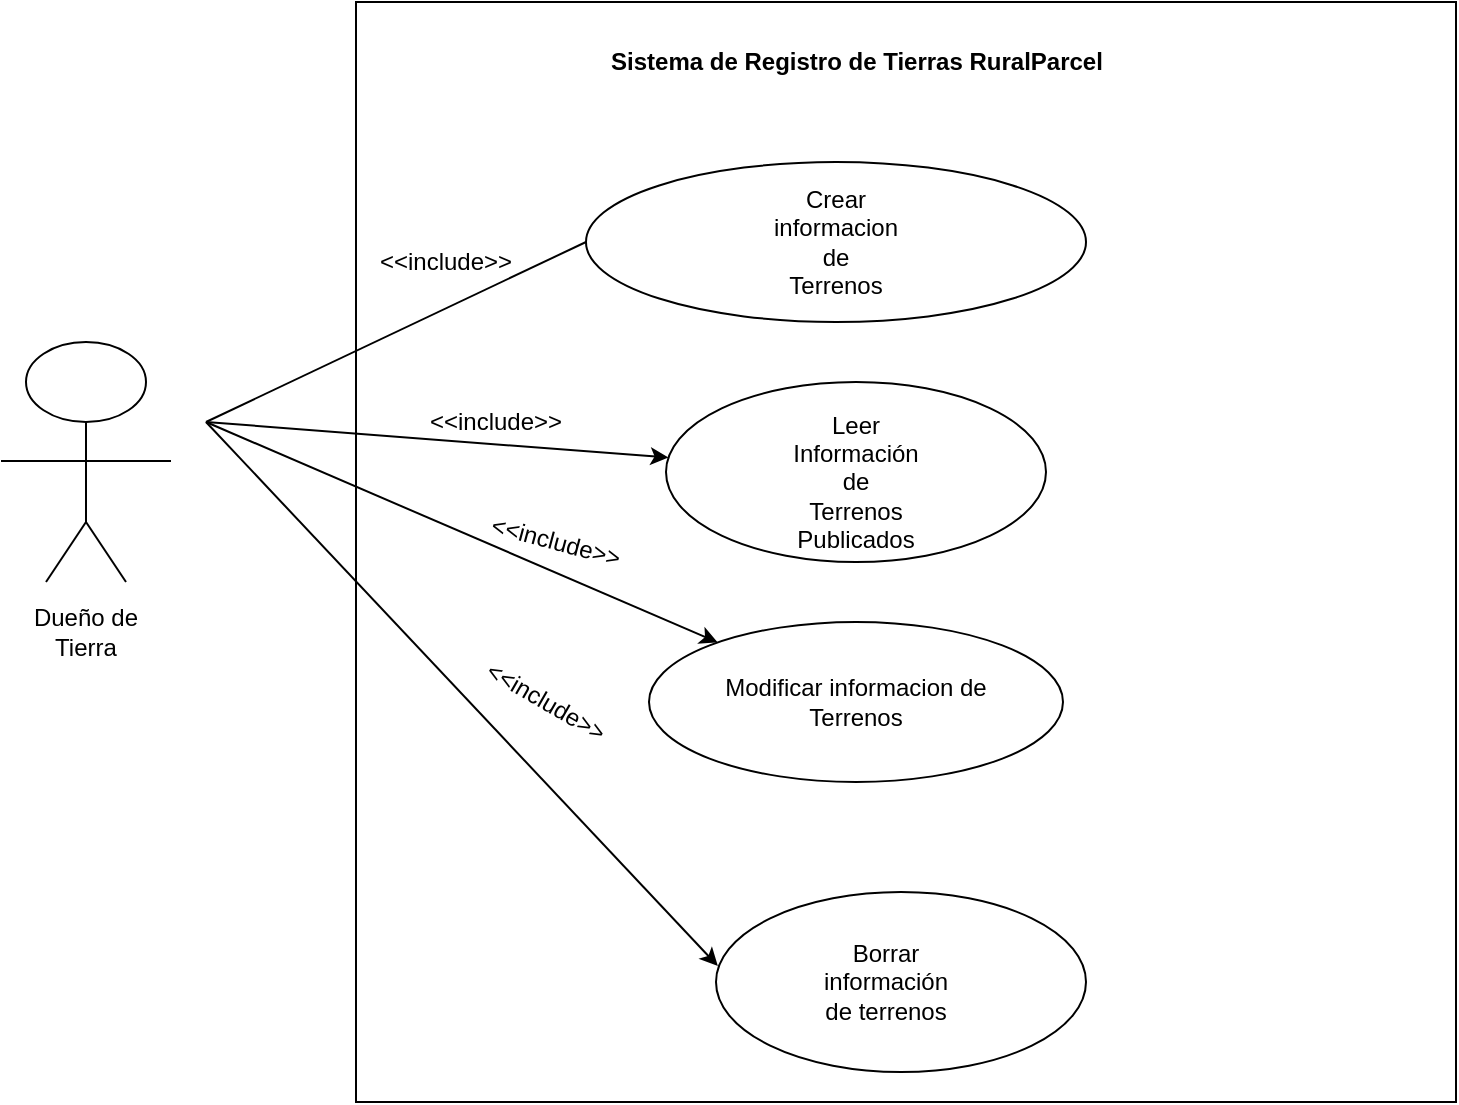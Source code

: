 <mxfile version="15.1.4" type="github">
  <diagram id="K_8a-KqTYjxQA_pJNoDS" name="Page-1">
    <mxGraphModel dx="862" dy="482" grid="1" gridSize="10" guides="1" tooltips="1" connect="1" arrows="1" fold="1" page="1" pageScale="1" pageWidth="827" pageHeight="1169" math="0" shadow="0">
      <root>
        <mxCell id="0" />
        <mxCell id="1" parent="0" />
        <mxCell id="s_MysRaoNxifnZuGbMhe-1" value="" style="whiteSpace=wrap;html=1;aspect=fixed;" vertex="1" parent="1">
          <mxGeometry x="255" y="30" width="550" height="550" as="geometry" />
        </mxCell>
        <mxCell id="s_MysRaoNxifnZuGbMhe-2" value="&lt;b&gt;Sistema de Registro de Tierras RuralParcel&lt;/b&gt;" style="text;html=1;strokeColor=none;fillColor=none;align=center;verticalAlign=middle;whiteSpace=wrap;rounded=0;" vertex="1" parent="1">
          <mxGeometry x="372.5" y="40" width="265" height="40" as="geometry" />
        </mxCell>
        <mxCell id="s_MysRaoNxifnZuGbMhe-3" value="" style="ellipse;whiteSpace=wrap;html=1;" vertex="1" parent="1">
          <mxGeometry x="370" y="110" width="250" height="80" as="geometry" />
        </mxCell>
        <mxCell id="s_MysRaoNxifnZuGbMhe-7" value="" style="ellipse;whiteSpace=wrap;html=1;" vertex="1" parent="1">
          <mxGeometry x="410" y="220" width="190" height="90" as="geometry" />
        </mxCell>
        <mxCell id="s_MysRaoNxifnZuGbMhe-14" value="" style="ellipse;whiteSpace=wrap;html=1;" vertex="1" parent="1">
          <mxGeometry x="401.5" y="340" width="207" height="80" as="geometry" />
        </mxCell>
        <mxCell id="s_MysRaoNxifnZuGbMhe-15" value="Modificar informacion de Terrenos" style="text;html=1;strokeColor=none;fillColor=none;align=center;verticalAlign=middle;whiteSpace=wrap;rounded=0;" vertex="1" parent="1">
          <mxGeometry x="435" y="370" width="140" height="20" as="geometry" />
        </mxCell>
        <mxCell id="s_MysRaoNxifnZuGbMhe-18" value="" style="ellipse;whiteSpace=wrap;html=1;" vertex="1" parent="1">
          <mxGeometry x="90" y="200" width="60" height="40" as="geometry" />
        </mxCell>
        <mxCell id="s_MysRaoNxifnZuGbMhe-19" value="" style="endArrow=none;html=1;entryX=0.5;entryY=1;entryDx=0;entryDy=0;" edge="1" parent="1" target="s_MysRaoNxifnZuGbMhe-18">
          <mxGeometry width="50" height="50" relative="1" as="geometry">
            <mxPoint x="120" y="290" as="sourcePoint" />
            <mxPoint x="150" y="240" as="targetPoint" />
          </mxGeometry>
        </mxCell>
        <mxCell id="s_MysRaoNxifnZuGbMhe-20" value="" style="endArrow=none;html=1;" edge="1" parent="1">
          <mxGeometry width="50" height="50" relative="1" as="geometry">
            <mxPoint x="77.5" y="259.5" as="sourcePoint" />
            <mxPoint x="162.5" y="259.5" as="targetPoint" />
          </mxGeometry>
        </mxCell>
        <mxCell id="s_MysRaoNxifnZuGbMhe-21" value="" style="endArrow=none;html=1;" edge="1" parent="1">
          <mxGeometry width="50" height="50" relative="1" as="geometry">
            <mxPoint x="100" y="320" as="sourcePoint" />
            <mxPoint x="120" y="290" as="targetPoint" />
          </mxGeometry>
        </mxCell>
        <mxCell id="s_MysRaoNxifnZuGbMhe-22" value="" style="endArrow=none;html=1;" edge="1" parent="1">
          <mxGeometry width="50" height="50" relative="1" as="geometry">
            <mxPoint x="140" y="320" as="sourcePoint" />
            <mxPoint x="120" y="290" as="targetPoint" />
          </mxGeometry>
        </mxCell>
        <mxCell id="s_MysRaoNxifnZuGbMhe-23" value="" style="endArrow=none;html=1;entryX=0;entryY=0.5;entryDx=0;entryDy=0;" edge="1" parent="1" target="s_MysRaoNxifnZuGbMhe-3">
          <mxGeometry width="50" height="50" relative="1" as="geometry">
            <mxPoint x="180" y="240" as="sourcePoint" />
            <mxPoint x="230" y="190" as="targetPoint" />
            <Array as="points" />
          </mxGeometry>
        </mxCell>
        <mxCell id="s_MysRaoNxifnZuGbMhe-35" value="Dueño de Tierra" style="text;html=1;strokeColor=none;fillColor=none;align=center;verticalAlign=middle;whiteSpace=wrap;rounded=0;" vertex="1" parent="1">
          <mxGeometry x="90" y="330" width="60" height="30" as="geometry" />
        </mxCell>
        <mxCell id="s_MysRaoNxifnZuGbMhe-36" value="Crear informacion de Terrenos" style="text;html=1;strokeColor=none;fillColor=none;align=center;verticalAlign=middle;whiteSpace=wrap;rounded=0;" vertex="1" parent="1">
          <mxGeometry x="475" y="140" width="40" height="20" as="geometry" />
        </mxCell>
        <mxCell id="s_MysRaoNxifnZuGbMhe-38" value="" style="ellipse;whiteSpace=wrap;html=1;" vertex="1" parent="1">
          <mxGeometry x="435" y="475" width="185" height="90" as="geometry" />
        </mxCell>
        <mxCell id="s_MysRaoNxifnZuGbMhe-39" value="Borrar información de terrenos" style="text;html=1;strokeColor=none;fillColor=none;align=center;verticalAlign=middle;whiteSpace=wrap;rounded=0;" vertex="1" parent="1">
          <mxGeometry x="500" y="510" width="40" height="20" as="geometry" />
        </mxCell>
        <mxCell id="s_MysRaoNxifnZuGbMhe-48" value="Leer Información de Terrenos Publicados" style="text;html=1;strokeColor=none;fillColor=none;align=center;verticalAlign=middle;whiteSpace=wrap;rounded=0;" vertex="1" parent="1">
          <mxGeometry x="485" y="260" width="40" height="20" as="geometry" />
        </mxCell>
        <mxCell id="s_MysRaoNxifnZuGbMhe-53" value="" style="endArrow=classic;html=1;" edge="1" parent="1" target="s_MysRaoNxifnZuGbMhe-7">
          <mxGeometry width="50" height="50" relative="1" as="geometry">
            <mxPoint x="180" y="240" as="sourcePoint" />
            <mxPoint x="220" y="230" as="targetPoint" />
          </mxGeometry>
        </mxCell>
        <mxCell id="s_MysRaoNxifnZuGbMhe-56" value="" style="endArrow=classic;html=1;" edge="1" parent="1" target="s_MysRaoNxifnZuGbMhe-14">
          <mxGeometry width="50" height="50" relative="1" as="geometry">
            <mxPoint x="180" y="240" as="sourcePoint" />
            <mxPoint x="210" y="280" as="targetPoint" />
          </mxGeometry>
        </mxCell>
        <mxCell id="s_MysRaoNxifnZuGbMhe-59" value="" style="endArrow=classic;html=1;entryX=0.005;entryY=0.411;entryDx=0;entryDy=0;entryPerimeter=0;" edge="1" parent="1" target="s_MysRaoNxifnZuGbMhe-38">
          <mxGeometry width="50" height="50" relative="1" as="geometry">
            <mxPoint x="180" y="240" as="sourcePoint" />
            <mxPoint x="440" y="370" as="targetPoint" />
          </mxGeometry>
        </mxCell>
        <mxCell id="s_MysRaoNxifnZuGbMhe-60" value="&amp;lt;&amp;lt;include&amp;gt;&amp;gt;" style="text;html=1;strokeColor=none;fillColor=none;align=center;verticalAlign=middle;whiteSpace=wrap;rounded=0;rotation=30;" vertex="1" parent="1">
          <mxGeometry x="330" y="370" width="40" height="20" as="geometry" />
        </mxCell>
        <mxCell id="s_MysRaoNxifnZuGbMhe-61" value="&amp;lt;&amp;lt;include&amp;gt;&amp;gt;" style="text;html=1;strokeColor=none;fillColor=none;align=center;verticalAlign=middle;whiteSpace=wrap;rounded=0;rotation=15;" vertex="1" parent="1">
          <mxGeometry x="335" y="290" width="40" height="20" as="geometry" />
        </mxCell>
        <mxCell id="s_MysRaoNxifnZuGbMhe-62" value="&amp;lt;&amp;lt;include&amp;gt;&amp;gt;" style="text;html=1;strokeColor=none;fillColor=none;align=center;verticalAlign=middle;whiteSpace=wrap;rounded=0;" vertex="1" parent="1">
          <mxGeometry x="305" y="230" width="40" height="20" as="geometry" />
        </mxCell>
        <mxCell id="s_MysRaoNxifnZuGbMhe-63" value="&amp;lt;&amp;lt;include&amp;gt;&amp;gt;" style="text;html=1;strokeColor=none;fillColor=none;align=center;verticalAlign=middle;whiteSpace=wrap;rounded=0;" vertex="1" parent="1">
          <mxGeometry x="255" y="150" width="90" height="20" as="geometry" />
        </mxCell>
      </root>
    </mxGraphModel>
  </diagram>
</mxfile>
